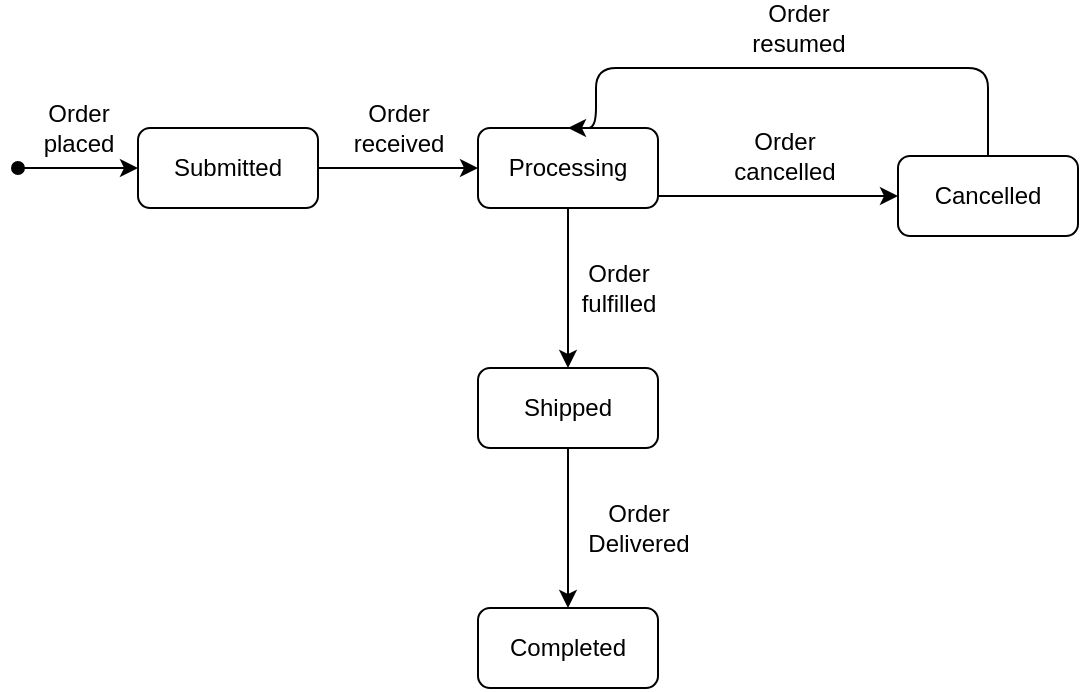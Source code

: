 <mxfile version="11.3.0" type="device" pages="1"><diagram id="E-igNP9FXmAGbOX9KPCu" name="Page-1"><mxGraphModel dx="1406" dy="830" grid="1" gridSize="10" guides="1" tooltips="1" connect="1" arrows="1" fold="1" page="1" pageScale="1" pageWidth="850" pageHeight="1100" math="0" shadow="0"><root><mxCell id="0"/><mxCell id="1" parent="0"/><mxCell id="faZbdWuGrTbzr41yvuDr-6" value="" style="edgeStyle=orthogonalEdgeStyle;rounded=0;orthogonalLoop=1;jettySize=auto;html=1;" edge="1" parent="1" source="faZbdWuGrTbzr41yvuDr-1" target="faZbdWuGrTbzr41yvuDr-2"><mxGeometry relative="1" as="geometry"/></mxCell><mxCell id="faZbdWuGrTbzr41yvuDr-16" value="Order&lt;br&gt;received" style="text;html=1;resizable=0;points=[];align=center;verticalAlign=middle;labelBackgroundColor=none;" vertex="1" connectable="0" parent="faZbdWuGrTbzr41yvuDr-6"><mxGeometry x="-0.25" y="-3" relative="1" as="geometry"><mxPoint x="10" y="-23" as="offset"/></mxGeometry></mxCell><mxCell id="faZbdWuGrTbzr41yvuDr-1" value="Submitted" style="rounded=1;whiteSpace=wrap;html=1;" vertex="1" parent="1"><mxGeometry x="340" y="190" width="90" height="40" as="geometry"/></mxCell><mxCell id="faZbdWuGrTbzr41yvuDr-4" value="" style="edgeStyle=orthogonalEdgeStyle;rounded=0;orthogonalLoop=1;jettySize=auto;html=1;" edge="1" parent="1" source="faZbdWuGrTbzr41yvuDr-2" target="faZbdWuGrTbzr41yvuDr-3"><mxGeometry relative="1" as="geometry"><Array as="points"><mxPoint x="660" y="224"/><mxPoint x="660" y="224"/></Array></mxGeometry></mxCell><mxCell id="faZbdWuGrTbzr41yvuDr-13" value="Order&lt;br&gt;cancelled" style="text;html=1;resizable=0;points=[];align=center;verticalAlign=middle;labelBackgroundColor=none;" vertex="1" connectable="0" parent="faZbdWuGrTbzr41yvuDr-4"><mxGeometry x="0.152" y="-2" relative="1" as="geometry"><mxPoint x="-6" y="-22" as="offset"/></mxGeometry></mxCell><mxCell id="faZbdWuGrTbzr41yvuDr-8" value="" style="edgeStyle=orthogonalEdgeStyle;rounded=0;orthogonalLoop=1;jettySize=auto;html=1;exitX=0.5;exitY=1;exitDx=0;exitDy=0;" edge="1" parent="1" source="faZbdWuGrTbzr41yvuDr-2" target="faZbdWuGrTbzr41yvuDr-7"><mxGeometry relative="1" as="geometry"/></mxCell><mxCell id="faZbdWuGrTbzr41yvuDr-12" value="Order&lt;br&gt;fulfilled" style="text;html=1;resizable=0;points=[];align=center;verticalAlign=middle;labelBackgroundColor=none;" vertex="1" connectable="0" parent="faZbdWuGrTbzr41yvuDr-8"><mxGeometry x="0.25" y="3" relative="1" as="geometry"><mxPoint x="22" y="-10" as="offset"/></mxGeometry></mxCell><mxCell id="faZbdWuGrTbzr41yvuDr-2" value="Processing" style="rounded=1;whiteSpace=wrap;html=1;" vertex="1" parent="1"><mxGeometry x="510" y="190" width="90" height="40" as="geometry"/></mxCell><mxCell id="faZbdWuGrTbzr41yvuDr-10" value="" style="edgeStyle=orthogonalEdgeStyle;rounded=0;orthogonalLoop=1;jettySize=auto;html=1;" edge="1" parent="1" source="faZbdWuGrTbzr41yvuDr-7" target="faZbdWuGrTbzr41yvuDr-9"><mxGeometry relative="1" as="geometry"/></mxCell><mxCell id="faZbdWuGrTbzr41yvuDr-11" value="Order&lt;br&gt;Delivered" style="text;html=1;resizable=0;points=[];align=center;verticalAlign=middle;labelBackgroundColor=none;" vertex="1" connectable="0" parent="faZbdWuGrTbzr41yvuDr-10"><mxGeometry x="-0.25" relative="1" as="geometry"><mxPoint x="35" y="10" as="offset"/></mxGeometry></mxCell><mxCell id="faZbdWuGrTbzr41yvuDr-7" value="Shipped" style="rounded=1;whiteSpace=wrap;html=1;" vertex="1" parent="1"><mxGeometry x="510" y="310" width="90" height="40" as="geometry"/></mxCell><mxCell id="faZbdWuGrTbzr41yvuDr-9" value="Completed" style="rounded=1;whiteSpace=wrap;html=1;" vertex="1" parent="1"><mxGeometry x="510" y="430" width="90" height="40" as="geometry"/></mxCell><mxCell id="faZbdWuGrTbzr41yvuDr-14" style="edgeStyle=orthogonalEdgeStyle;rounded=1;orthogonalLoop=1;jettySize=auto;html=1;exitX=0.5;exitY=0;exitDx=0;exitDy=0;entryX=0.5;entryY=0;entryDx=0;entryDy=0;" edge="1" parent="1" source="faZbdWuGrTbzr41yvuDr-3" target="faZbdWuGrTbzr41yvuDr-2"><mxGeometry relative="1" as="geometry"><Array as="points"><mxPoint x="765" y="160"/><mxPoint x="569" y="160"/></Array></mxGeometry></mxCell><mxCell id="faZbdWuGrTbzr41yvuDr-15" value="Order&lt;br&gt;resumed" style="text;html=1;resizable=0;points=[];align=center;verticalAlign=middle;labelBackgroundColor=none;" vertex="1" connectable="0" parent="faZbdWuGrTbzr41yvuDr-14"><mxGeometry x="-0.082" y="-3" relative="1" as="geometry"><mxPoint x="-9" y="-17" as="offset"/></mxGeometry></mxCell><mxCell id="faZbdWuGrTbzr41yvuDr-3" value="Cancelled" style="rounded=1;whiteSpace=wrap;html=1;" vertex="1" parent="1"><mxGeometry x="720" y="204" width="90" height="40" as="geometry"/></mxCell><mxCell id="faZbdWuGrTbzr41yvuDr-17" value="" style="endArrow=classic;html=1;entryX=0;entryY=0.5;entryDx=0;entryDy=0;startArrow=oval;startFill=1;" edge="1" parent="1" target="faZbdWuGrTbzr41yvuDr-1"><mxGeometry width="50" height="50" relative="1" as="geometry"><mxPoint x="280" y="210" as="sourcePoint"/><mxPoint x="390" y="490" as="targetPoint"/></mxGeometry></mxCell><mxCell id="faZbdWuGrTbzr41yvuDr-18" value="Order&lt;br&gt;placed" style="text;html=1;resizable=0;points=[];align=center;verticalAlign=middle;labelBackgroundColor=none;" vertex="1" connectable="0" parent="faZbdWuGrTbzr41yvuDr-17"><mxGeometry x="-0.5" y="-2" relative="1" as="geometry"><mxPoint x="15" y="-22" as="offset"/></mxGeometry></mxCell></root></mxGraphModel></diagram></mxfile>